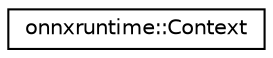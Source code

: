 digraph "Graphical Class Hierarchy"
{
  edge [fontname="Helvetica",fontsize="10",labelfontname="Helvetica",labelfontsize="10"];
  node [fontname="Helvetica",fontsize="10",shape=record];
  rankdir="LR";
  Node0 [label="onnxruntime::Context",height=0.2,width=0.4,color="black", fillcolor="white", style="filled",URL="$classonnxruntime_1_1Context.html"];
}
